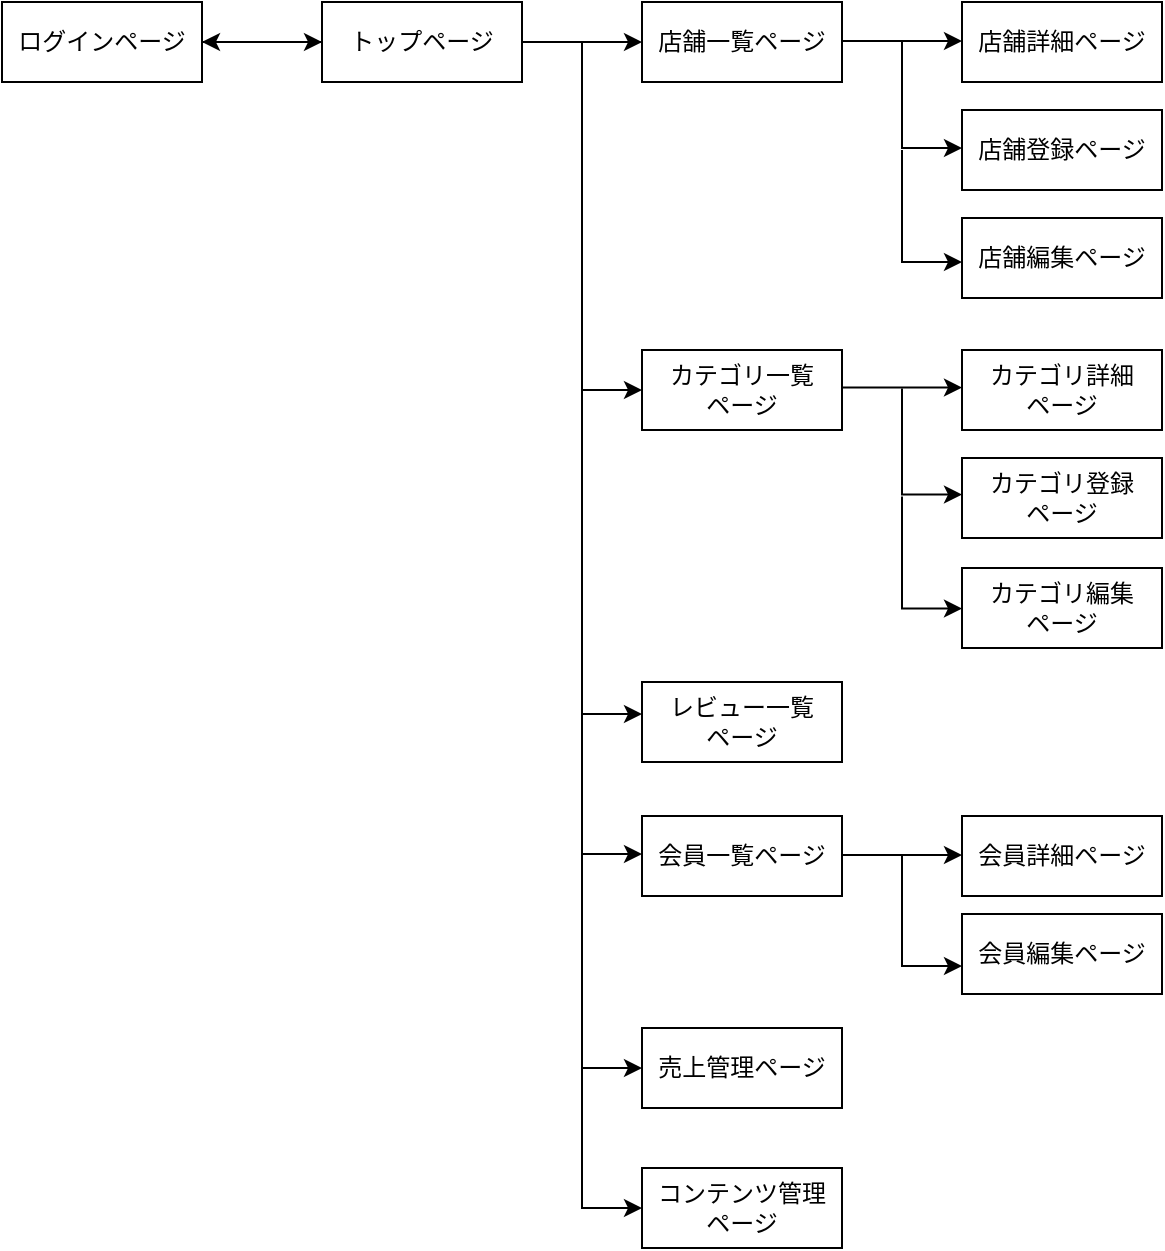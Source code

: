 <mxfile>
    <diagram id="34Bd_y1Ao4glyvhJhqIN" name="管理者側">
        <mxGraphModel dx="748" dy="395" grid="1" gridSize="10" guides="1" tooltips="1" connect="1" arrows="1" fold="1" page="1" pageScale="1" pageWidth="1169" pageHeight="827" math="0" shadow="0">
            <root>
                <mxCell id="0"/>
                <mxCell id="1" parent="0"/>
                <mxCell id="g50xE0wcD1OMA3XHy5KS-1" value="ログインページ" style="rounded=0;whiteSpace=wrap;html=1;" parent="1" vertex="1">
                    <mxGeometry x="90" y="90" width="100" height="40" as="geometry"/>
                </mxCell>
                <mxCell id="g50xE0wcD1OMA3XHy5KS-13" value="" style="edgeStyle=none;html=1;" parent="1" source="g50xE0wcD1OMA3XHy5KS-2" target="g50xE0wcD1OMA3XHy5KS-1" edge="1">
                    <mxGeometry relative="1" as="geometry"/>
                </mxCell>
                <mxCell id="g50xE0wcD1OMA3XHy5KS-2" value="トップページ" style="rounded=0;whiteSpace=wrap;html=1;" parent="1" vertex="1">
                    <mxGeometry x="250" y="90" width="100" height="40" as="geometry"/>
                </mxCell>
                <mxCell id="g50xE0wcD1OMA3XHy5KS-3" value="店舗一覧ページ" style="rounded=0;whiteSpace=wrap;html=1;" parent="1" vertex="1">
                    <mxGeometry x="410" y="90" width="100" height="40" as="geometry"/>
                </mxCell>
                <mxCell id="g50xE0wcD1OMA3XHy5KS-4" value="店舗詳細ページ" style="rounded=0;whiteSpace=wrap;html=1;" parent="1" vertex="1">
                    <mxGeometry x="570" y="90" width="100" height="40" as="geometry"/>
                </mxCell>
                <mxCell id="g50xE0wcD1OMA3XHy5KS-5" value="店舗登録ページ" style="rounded=0;whiteSpace=wrap;html=1;" parent="1" vertex="1">
                    <mxGeometry x="570" y="144" width="100" height="40" as="geometry"/>
                </mxCell>
                <mxCell id="g50xE0wcD1OMA3XHy5KS-6" value="店舗編集ページ" style="rounded=0;whiteSpace=wrap;html=1;" parent="1" vertex="1">
                    <mxGeometry x="570" y="198" width="100" height="40" as="geometry"/>
                </mxCell>
                <mxCell id="g50xE0wcD1OMA3XHy5KS-7" value="カテゴリ一覧&lt;div&gt;ページ&lt;/div&gt;" style="rounded=0;whiteSpace=wrap;html=1;" parent="1" vertex="1">
                    <mxGeometry x="410" y="264" width="100" height="40" as="geometry"/>
                </mxCell>
                <mxCell id="g50xE0wcD1OMA3XHy5KS-8" value="会員一覧ページ" style="rounded=0;whiteSpace=wrap;html=1;" parent="1" vertex="1">
                    <mxGeometry x="410" y="497" width="100" height="40" as="geometry"/>
                </mxCell>
                <mxCell id="g50xE0wcD1OMA3XHy5KS-9" value="売上管理ページ" style="rounded=0;whiteSpace=wrap;html=1;" parent="1" vertex="1">
                    <mxGeometry x="410" y="603" width="100" height="40" as="geometry"/>
                </mxCell>
                <mxCell id="g50xE0wcD1OMA3XHy5KS-10" value="会員詳細ページ" style="rounded=0;whiteSpace=wrap;html=1;" parent="1" vertex="1">
                    <mxGeometry x="570" y="497" width="100" height="40" as="geometry"/>
                </mxCell>
                <mxCell id="g50xE0wcD1OMA3XHy5KS-11" value="コンテンツ管理&lt;div&gt;ページ&lt;/div&gt;" style="rounded=0;whiteSpace=wrap;html=1;" parent="1" vertex="1">
                    <mxGeometry x="410" y="673" width="100" height="40" as="geometry"/>
                </mxCell>
                <mxCell id="g50xE0wcD1OMA3XHy5KS-12" value="" style="endArrow=classic;html=1;exitX=1;exitY=0.5;exitDx=0;exitDy=0;" parent="1" source="g50xE0wcD1OMA3XHy5KS-1" edge="1">
                    <mxGeometry width="50" height="50" relative="1" as="geometry">
                        <mxPoint x="200" y="160" as="sourcePoint"/>
                        <mxPoint x="250" y="110" as="targetPoint"/>
                    </mxGeometry>
                </mxCell>
                <mxCell id="g50xE0wcD1OMA3XHy5KS-15" value="" style="endArrow=classic;html=1;exitX=1;exitY=0.5;exitDx=0;exitDy=0;" parent="1" source="g50xE0wcD1OMA3XHy5KS-2" edge="1">
                    <mxGeometry width="50" height="50" relative="1" as="geometry">
                        <mxPoint x="360" y="160" as="sourcePoint"/>
                        <mxPoint x="410" y="110" as="targetPoint"/>
                    </mxGeometry>
                </mxCell>
                <mxCell id="g50xE0wcD1OMA3XHy5KS-16" value="" style="endArrow=classic;html=1;exitX=1;exitY=0.5;exitDx=0;exitDy=0;" parent="1" edge="1">
                    <mxGeometry width="50" height="50" relative="1" as="geometry">
                        <mxPoint x="510" y="109.5" as="sourcePoint"/>
                        <mxPoint x="570" y="109.5" as="targetPoint"/>
                    </mxGeometry>
                </mxCell>
                <mxCell id="g50xE0wcD1OMA3XHy5KS-17" value="" style="endArrow=classic;html=1;exitX=1;exitY=0.5;exitDx=0;exitDy=0;" parent="1" edge="1">
                    <mxGeometry width="50" height="50" relative="1" as="geometry">
                        <mxPoint x="510" y="516.5" as="sourcePoint"/>
                        <mxPoint x="570" y="516.5" as="targetPoint"/>
                    </mxGeometry>
                </mxCell>
                <mxCell id="g50xE0wcD1OMA3XHy5KS-18" value="" style="endArrow=classic;html=1;entryX=0;entryY=0.5;entryDx=0;entryDy=0;rounded=0;curved=0;" parent="1" target="g50xE0wcD1OMA3XHy5KS-7" edge="1">
                    <mxGeometry width="50" height="50" relative="1" as="geometry">
                        <mxPoint x="380" y="110" as="sourcePoint"/>
                        <mxPoint x="410" y="294" as="targetPoint"/>
                        <Array as="points">
                            <mxPoint x="380" y="284"/>
                        </Array>
                    </mxGeometry>
                </mxCell>
                <mxCell id="g50xE0wcD1OMA3XHy5KS-19" value="" style="endArrow=classic;html=1;rounded=0;curved=0;" parent="1" edge="1">
                    <mxGeometry width="50" height="50" relative="1" as="geometry">
                        <mxPoint x="380" y="280" as="sourcePoint"/>
                        <mxPoint x="410" y="446" as="targetPoint"/>
                        <Array as="points">
                            <mxPoint x="380" y="446"/>
                        </Array>
                    </mxGeometry>
                </mxCell>
                <mxCell id="g50xE0wcD1OMA3XHy5KS-20" value="" style="endArrow=classic;html=1;rounded=0;curved=0;" parent="1" edge="1">
                    <mxGeometry width="50" height="50" relative="1" as="geometry">
                        <mxPoint x="380" y="507" as="sourcePoint"/>
                        <mxPoint x="410" y="623" as="targetPoint"/>
                        <Array as="points">
                            <mxPoint x="380" y="623"/>
                        </Array>
                    </mxGeometry>
                </mxCell>
                <mxCell id="g50xE0wcD1OMA3XHy5KS-21" value="" style="endArrow=classic;html=1;rounded=0;curved=0;" parent="1" edge="1">
                    <mxGeometry width="50" height="50" relative="1" as="geometry">
                        <mxPoint x="380" y="623" as="sourcePoint"/>
                        <mxPoint x="410" y="693" as="targetPoint"/>
                        <Array as="points">
                            <mxPoint x="380" y="693"/>
                        </Array>
                    </mxGeometry>
                </mxCell>
                <mxCell id="g50xE0wcD1OMA3XHy5KS-22" value="" style="endArrow=classic;html=1;rounded=0;curved=0;" parent="1" edge="1">
                    <mxGeometry width="50" height="50" relative="1" as="geometry">
                        <mxPoint x="540" y="110" as="sourcePoint"/>
                        <mxPoint x="570" y="163" as="targetPoint"/>
                        <Array as="points">
                            <mxPoint x="540" y="163"/>
                        </Array>
                    </mxGeometry>
                </mxCell>
                <mxCell id="g50xE0wcD1OMA3XHy5KS-23" value="" style="endArrow=classic;html=1;rounded=0;curved=0;" parent="1" edge="1">
                    <mxGeometry width="50" height="50" relative="1" as="geometry">
                        <mxPoint x="540" y="164" as="sourcePoint"/>
                        <mxPoint x="570" y="220" as="targetPoint"/>
                        <Array as="points">
                            <mxPoint x="540" y="220"/>
                        </Array>
                    </mxGeometry>
                </mxCell>
                <mxCell id="g50xE0wcD1OMA3XHy5KS-24" value="カテゴリ詳細&lt;div&gt;ページ&lt;/div&gt;" style="rounded=0;whiteSpace=wrap;html=1;" parent="1" vertex="1">
                    <mxGeometry x="570" y="264" width="100" height="40" as="geometry"/>
                </mxCell>
                <mxCell id="g50xE0wcD1OMA3XHy5KS-25" value="カテゴリ登録&lt;div&gt;ページ&lt;/div&gt;" style="rounded=0;whiteSpace=wrap;html=1;" parent="1" vertex="1">
                    <mxGeometry x="570" y="318" width="100" height="40" as="geometry"/>
                </mxCell>
                <mxCell id="g50xE0wcD1OMA3XHy5KS-26" value="カテゴリ編集&lt;div&gt;ページ&lt;/div&gt;" style="rounded=0;whiteSpace=wrap;html=1;" parent="1" vertex="1">
                    <mxGeometry x="570" y="373" width="100" height="40" as="geometry"/>
                </mxCell>
                <mxCell id="g50xE0wcD1OMA3XHy5KS-27" value="会員編集ページ" style="rounded=0;whiteSpace=wrap;html=1;" parent="1" vertex="1">
                    <mxGeometry x="570" y="546" width="100" height="40" as="geometry"/>
                </mxCell>
                <mxCell id="g50xE0wcD1OMA3XHy5KS-30" value="" style="endArrow=classic;html=1;exitX=1;exitY=0.5;exitDx=0;exitDy=0;" parent="1" edge="1">
                    <mxGeometry width="50" height="50" relative="1" as="geometry">
                        <mxPoint x="510" y="282.75" as="sourcePoint"/>
                        <mxPoint x="570" y="282.75" as="targetPoint"/>
                    </mxGeometry>
                </mxCell>
                <mxCell id="g50xE0wcD1OMA3XHy5KS-31" value="" style="endArrow=classic;html=1;rounded=0;curved=0;" parent="1" edge="1">
                    <mxGeometry width="50" height="50" relative="1" as="geometry">
                        <mxPoint x="540" y="283.25" as="sourcePoint"/>
                        <mxPoint x="570" y="336.25" as="targetPoint"/>
                        <Array as="points">
                            <mxPoint x="540" y="336.25"/>
                        </Array>
                    </mxGeometry>
                </mxCell>
                <mxCell id="g50xE0wcD1OMA3XHy5KS-32" value="" style="endArrow=classic;html=1;rounded=0;curved=0;" parent="1" edge="1">
                    <mxGeometry width="50" height="50" relative="1" as="geometry">
                        <mxPoint x="540" y="337.25" as="sourcePoint"/>
                        <mxPoint x="570" y="393.25" as="targetPoint"/>
                        <Array as="points">
                            <mxPoint x="540" y="393.25"/>
                        </Array>
                    </mxGeometry>
                </mxCell>
                <mxCell id="g50xE0wcD1OMA3XHy5KS-33" value="" style="endArrow=classic;html=1;rounded=0;curved=0;" parent="1" edge="1">
                    <mxGeometry width="50" height="50" relative="1" as="geometry">
                        <mxPoint x="540" y="516" as="sourcePoint"/>
                        <mxPoint x="570" y="572" as="targetPoint"/>
                        <Array as="points">
                            <mxPoint x="540" y="572"/>
                        </Array>
                    </mxGeometry>
                </mxCell>
                <mxCell id="1fJdkVaX5mubvqtacBsB-1" value="レビュー一覧&lt;div&gt;ページ&lt;/div&gt;" style="rounded=0;whiteSpace=wrap;html=1;" vertex="1" parent="1">
                    <mxGeometry x="410" y="430" width="100" height="40" as="geometry"/>
                </mxCell>
                <mxCell id="1fJdkVaX5mubvqtacBsB-2" value="" style="endArrow=classic;html=1;rounded=0;curved=0;" edge="1" parent="1">
                    <mxGeometry width="50" height="50" relative="1" as="geometry">
                        <mxPoint x="380" y="440" as="sourcePoint"/>
                        <mxPoint x="410" y="516" as="targetPoint"/>
                        <Array as="points">
                            <mxPoint x="380" y="516"/>
                        </Array>
                    </mxGeometry>
                </mxCell>
            </root>
        </mxGraphModel>
    </diagram>
    <diagram id="sRgeUZMU-NJZNKIBelVj" name="会員側">
        <mxGraphModel dx="748" dy="395" grid="1" gridSize="10" guides="1" tooltips="1" connect="1" arrows="1" fold="1" page="1" pageScale="1" pageWidth="1169" pageHeight="827" math="0" shadow="0">
            <root>
                <mxCell id="0"/>
                <mxCell id="1" parent="0"/>
                <mxCell id="2" value="ログインページ" style="rounded=0;whiteSpace=wrap;html=1;" parent="1" vertex="1">
                    <mxGeometry x="90" y="90" width="100" height="40" as="geometry"/>
                </mxCell>
                <mxCell id="3" value="パスワード再設定&lt;div&gt;ページ&lt;/div&gt;" style="rounded=0;whiteSpace=wrap;html=1;" parent="1" vertex="1">
                    <mxGeometry x="90" y="160" width="100" height="40" as="geometry"/>
                </mxCell>
                <mxCell id="4" value="会員登録ページ" style="rounded=0;whiteSpace=wrap;html=1;" parent="1" vertex="1">
                    <mxGeometry x="90" y="260" width="100" height="40" as="geometry"/>
                </mxCell>
                <mxCell id="5" value="トップページ" style="rounded=0;whiteSpace=wrap;html=1;" parent="1" vertex="1">
                    <mxGeometry x="240" y="90" width="100" height="40" as="geometry"/>
                </mxCell>
                <mxCell id="6" value="店舗一覧ページ" style="rounded=0;whiteSpace=wrap;html=1;" parent="1" vertex="1">
                    <mxGeometry x="390" y="90" width="100" height="40" as="geometry"/>
                </mxCell>
                <mxCell id="7" value="店舗詳細ページ" style="rounded=0;whiteSpace=wrap;html=1;" parent="1" vertex="1">
                    <mxGeometry x="539.5" y="90" width="100" height="40" as="geometry"/>
                </mxCell>
                <mxCell id="8" value="お気に入り一覧&lt;div&gt;ページ&lt;/div&gt;&lt;div&gt;【有料会員のみ】&lt;/div&gt;" style="rounded=0;whiteSpace=wrap;html=1;" parent="1" vertex="1">
                    <mxGeometry x="390" y="160" width="100" height="50" as="geometry"/>
                </mxCell>
                <mxCell id="9" value="予約一覧ページ&lt;div&gt;&lt;span style=&quot;color: rgb(63, 63, 63);&quot;&gt;【有料会員のみ】&lt;/span&gt;&lt;/div&gt;" style="rounded=0;whiteSpace=wrap;html=1;" parent="1" vertex="1">
                    <mxGeometry x="390" y="230" width="100" height="50" as="geometry"/>
                </mxCell>
                <mxCell id="10" value="マイページ" style="rounded=0;whiteSpace=wrap;html=1;" parent="1" vertex="1">
                    <mxGeometry x="390" y="300" width="100" height="40" as="geometry"/>
                </mxCell>
                <mxCell id="11" value="会員情報編集&lt;div&gt;ページ&lt;/div&gt;" style="rounded=0;whiteSpace=wrap;html=1;" parent="1" vertex="1">
                    <mxGeometry x="539" y="300" width="100" height="40" as="geometry"/>
                </mxCell>
                <mxCell id="12" value="パスワード変更&lt;div&gt;ページ&lt;/div&gt;" style="rounded=0;whiteSpace=wrap;html=1;" parent="1" vertex="1">
                    <mxGeometry x="540" y="374" width="100" height="40" as="geometry"/>
                </mxCell>
                <mxCell id="13" value="予約履歴一覧&lt;div&gt;ページ&lt;/div&gt;&lt;div&gt;&lt;span style=&quot;color: rgb(63, 63, 63);&quot;&gt;【有料会員のみ】&lt;/span&gt;&lt;/div&gt;" style="rounded=0;whiteSpace=wrap;html=1;" parent="1" vertex="1">
                    <mxGeometry x="540" y="600" width="100" height="50" as="geometry"/>
                </mxCell>
                <mxCell id="14" value="クレジットカード登録・変更ページ&lt;div&gt;&lt;span style=&quot;color: rgb(63, 63, 63);&quot;&gt;【有料会員のみ】&lt;/span&gt;&lt;/div&gt;" style="rounded=0;whiteSpace=wrap;html=1;" parent="1" vertex="1">
                    <mxGeometry x="540" y="530" width="100" height="50" as="geometry"/>
                </mxCell>
                <mxCell id="15" value="予約&lt;div&gt;&lt;span style=&quot;color: rgb(63, 63, 63);&quot;&gt;【有料会員のみ】&lt;/span&gt;&lt;/div&gt;" style="rounded=0;whiteSpace=wrap;html=1;" parent="1" vertex="1">
                    <mxGeometry x="689" y="90" width="100" height="50" as="geometry"/>
                </mxCell>
                <mxCell id="16" value="予約履歴詳細&lt;div&gt;ページ&lt;/div&gt;&lt;div&gt;&lt;span style=&quot;color: rgb(63, 63, 63);&quot;&gt;【有料会員のみ】&lt;/span&gt;&lt;/div&gt;" style="rounded=0;whiteSpace=wrap;html=1;" parent="1" vertex="1">
                    <mxGeometry x="689" y="600" width="100" height="50" as="geometry"/>
                </mxCell>
                <mxCell id="17" value="有料会員登録&lt;div&gt;&lt;span style=&quot;background-color: transparent;&quot;&gt;ページ&lt;/span&gt;&lt;/div&gt;" style="rounded=0;whiteSpace=wrap;html=1;" parent="1" vertex="1">
                    <mxGeometry x="540" y="450" width="100" height="40" as="geometry"/>
                </mxCell>
                <mxCell id="18" value="レビュー投稿&lt;div&gt;&lt;span style=&quot;color: rgb(63, 63, 63);&quot;&gt;【有料会員のみ】&lt;/span&gt;&lt;/div&gt;" style="rounded=0;whiteSpace=wrap;html=1;" parent="1" vertex="1">
                    <mxGeometry x="689" y="160" width="100" height="50" as="geometry"/>
                </mxCell>
                <mxCell id="19" value="有料会員解約&lt;div&gt;&lt;span style=&quot;color: rgb(63, 63, 63);&quot;&gt;【有料会員のみ】&lt;/span&gt;&lt;/div&gt;" style="rounded=0;whiteSpace=wrap;html=1;" parent="1" vertex="1">
                    <mxGeometry x="540" y="670" width="100" height="50" as="geometry"/>
                </mxCell>
                <mxCell id="21" value="" style="endArrow=classic;html=1;exitX=1;exitY=0.5;exitDx=0;exitDy=0;startArrow=classic;startFill=1;" parent="1" source="2" edge="1">
                    <mxGeometry width="50" height="50" relative="1" as="geometry">
                        <mxPoint x="190" y="160" as="sourcePoint"/>
                        <mxPoint x="240" y="110" as="targetPoint"/>
                    </mxGeometry>
                </mxCell>
                <mxCell id="22" value="" style="endArrow=classic;html=1;exitX=1;exitY=0.5;exitDx=0;exitDy=0;" parent="1" edge="1">
                    <mxGeometry width="50" height="50" relative="1" as="geometry">
                        <mxPoint x="340" y="109.5" as="sourcePoint"/>
                        <mxPoint x="390" y="109.5" as="targetPoint"/>
                    </mxGeometry>
                </mxCell>
                <mxCell id="23" value="" style="endArrow=classic;html=1;exitX=1;exitY=0.5;exitDx=0;exitDy=0;" parent="1" edge="1">
                    <mxGeometry width="50" height="50" relative="1" as="geometry">
                        <mxPoint x="490" y="109.5" as="sourcePoint"/>
                        <mxPoint x="540" y="109.5" as="targetPoint"/>
                    </mxGeometry>
                </mxCell>
                <mxCell id="24" value="" style="endArrow=classic;html=1;exitX=1;exitY=0.5;exitDx=0;exitDy=0;" parent="1" edge="1">
                    <mxGeometry width="50" height="50" relative="1" as="geometry">
                        <mxPoint x="639.5" y="109.5" as="sourcePoint"/>
                        <mxPoint x="689.5" y="109.5" as="targetPoint"/>
                    </mxGeometry>
                </mxCell>
                <mxCell id="25" value="" style="endArrow=classic;html=1;exitX=1;exitY=0.5;exitDx=0;exitDy=0;" parent="1" edge="1">
                    <mxGeometry width="50" height="50" relative="1" as="geometry">
                        <mxPoint x="489.5" y="319.5" as="sourcePoint"/>
                        <mxPoint x="539.5" y="319.5" as="targetPoint"/>
                    </mxGeometry>
                </mxCell>
                <mxCell id="26" value="" style="endArrow=classic;html=1;exitX=1;exitY=0.5;exitDx=0;exitDy=0;" parent="1" edge="1">
                    <mxGeometry width="50" height="50" relative="1" as="geometry">
                        <mxPoint x="640" y="624.5" as="sourcePoint"/>
                        <mxPoint x="690" y="624.5" as="targetPoint"/>
                    </mxGeometry>
                </mxCell>
                <mxCell id="27" value="" style="endArrow=classic;html=1;rounded=0;curved=0;" parent="1" edge="1">
                    <mxGeometry width="50" height="50" relative="1" as="geometry">
                        <mxPoint x="360" y="110" as="sourcePoint"/>
                        <mxPoint x="390" y="180" as="targetPoint"/>
                        <Array as="points">
                            <mxPoint x="360" y="180"/>
                        </Array>
                    </mxGeometry>
                </mxCell>
                <mxCell id="28" value="" style="endArrow=classic;html=1;rounded=0;curved=0;" parent="1" edge="1">
                    <mxGeometry width="50" height="50" relative="1" as="geometry">
                        <mxPoint x="360" y="160" as="sourcePoint"/>
                        <mxPoint x="390" y="256" as="targetPoint"/>
                        <Array as="points">
                            <mxPoint x="360" y="256"/>
                        </Array>
                    </mxGeometry>
                </mxCell>
                <mxCell id="29" value="" style="endArrow=classic;html=1;rounded=0;curved=0;" parent="1" edge="1">
                    <mxGeometry width="50" height="50" relative="1" as="geometry">
                        <mxPoint x="360" y="250" as="sourcePoint"/>
                        <mxPoint x="390" y="320" as="targetPoint"/>
                        <Array as="points">
                            <mxPoint x="360" y="320"/>
                        </Array>
                    </mxGeometry>
                </mxCell>
                <mxCell id="30" value="" style="endArrow=classic;html=1;rounded=0;curved=0;" parent="1" edge="1">
                    <mxGeometry width="50" height="50" relative="1" as="geometry">
                        <mxPoint x="509" y="320" as="sourcePoint"/>
                        <mxPoint x="539" y="395" as="targetPoint"/>
                        <Array as="points">
                            <mxPoint x="509" y="395"/>
                        </Array>
                    </mxGeometry>
                </mxCell>
                <mxCell id="31" value="" style="endArrow=classic;html=1;rounded=0;curved=0;" parent="1" edge="1">
                    <mxGeometry width="50" height="50" relative="1" as="geometry">
                        <mxPoint x="509" y="390" as="sourcePoint"/>
                        <mxPoint x="539" y="470" as="targetPoint"/>
                        <Array as="points">
                            <mxPoint x="509" y="470"/>
                        </Array>
                    </mxGeometry>
                </mxCell>
                <mxCell id="32" value="" style="endArrow=classic;html=1;rounded=0;curved=0;" parent="1" edge="1">
                    <mxGeometry width="50" height="50" relative="1" as="geometry">
                        <mxPoint x="509" y="470" as="sourcePoint"/>
                        <mxPoint x="539" y="560" as="targetPoint"/>
                        <Array as="points">
                            <mxPoint x="509" y="560"/>
                        </Array>
                    </mxGeometry>
                </mxCell>
                <mxCell id="33" value="" style="endArrow=classic;html=1;rounded=0;curved=0;" parent="1" edge="1">
                    <mxGeometry width="50" height="50" relative="1" as="geometry">
                        <mxPoint x="509" y="550" as="sourcePoint"/>
                        <mxPoint x="539" y="630" as="targetPoint"/>
                        <Array as="points">
                            <mxPoint x="509" y="630"/>
                        </Array>
                    </mxGeometry>
                </mxCell>
                <mxCell id="34" value="" style="endArrow=classic;html=1;rounded=0;curved=0;" parent="1" edge="1">
                    <mxGeometry width="50" height="50" relative="1" as="geometry">
                        <mxPoint x="509" y="617" as="sourcePoint"/>
                        <mxPoint x="539" y="697" as="targetPoint"/>
                        <Array as="points">
                            <mxPoint x="509" y="697"/>
                        </Array>
                    </mxGeometry>
                </mxCell>
                <mxCell id="36" value="" style="endArrow=classic;html=1;rounded=0;curved=0;" parent="1" edge="1">
                    <mxGeometry width="50" height="50" relative="1" as="geometry">
                        <mxPoint x="659" y="110" as="sourcePoint"/>
                        <mxPoint x="689" y="186" as="targetPoint"/>
                        <Array as="points">
                            <mxPoint x="659" y="186"/>
                        </Array>
                    </mxGeometry>
                </mxCell>
                <mxCell id="37" value="" style="endArrow=classic;html=1;exitX=1;exitY=0.5;exitDx=0;exitDy=0;rounded=0;curved=0;" parent="1" source="4" edge="1">
                    <mxGeometry width="50" height="50" relative="1" as="geometry">
                        <mxPoint x="240" y="180" as="sourcePoint"/>
                        <mxPoint x="290" y="130" as="targetPoint"/>
                        <Array as="points">
                            <mxPoint x="290" y="280"/>
                        </Array>
                    </mxGeometry>
                </mxCell>
                <mxCell id="39" value="" style="endArrow=classic;html=1;exitX=0.5;exitY=0;exitDx=0;exitDy=0;startArrow=classic;startFill=1;" parent="1" source="3" edge="1">
                    <mxGeometry width="50" height="50" relative="1" as="geometry">
                        <mxPoint x="90" y="180" as="sourcePoint"/>
                        <mxPoint x="140" y="130" as="targetPoint"/>
                    </mxGeometry>
                </mxCell>
                <mxCell id="40" value="" style="endArrow=classic;html=1;entryX=1;entryY=0.75;entryDx=0;entryDy=0;rounded=0;curved=0;" parent="1" target="9" edge="1">
                    <mxGeometry width="50" height="50" relative="1" as="geometry">
                        <mxPoint x="789" y="120" as="sourcePoint"/>
                        <mxPoint x="839" y="70" as="targetPoint"/>
                        <Array as="points">
                            <mxPoint x="850" y="120"/>
                            <mxPoint x="850" y="268"/>
                        </Array>
                    </mxGeometry>
                </mxCell>
                <mxCell id="41" value="" style="endArrow=classic;html=1;entryX=0.5;entryY=1;entryDx=0;entryDy=0;rounded=0;curved=0;" parent="1" target="7" edge="1">
                    <mxGeometry width="50" height="50" relative="1" as="geometry">
                        <mxPoint x="490" y="190" as="sourcePoint"/>
                        <mxPoint x="540" y="140" as="targetPoint"/>
                        <Array as="points">
                            <mxPoint x="590" y="190"/>
                        </Array>
                    </mxGeometry>
                </mxCell>
                <mxCell id="42" value="" style="endArrow=none;html=1;entryX=0.5;entryY=1;entryDx=0;entryDy=0;rounded=0;curved=0;endFill=0;" parent="1" edge="1">
                    <mxGeometry width="50" height="50" relative="1" as="geometry">
                        <mxPoint x="490" y="240" as="sourcePoint"/>
                        <mxPoint x="590" y="180" as="targetPoint"/>
                        <Array as="points">
                            <mxPoint x="590" y="240"/>
                        </Array>
                    </mxGeometry>
                </mxCell>
            </root>
        </mxGraphModel>
    </diagram>
</mxfile>